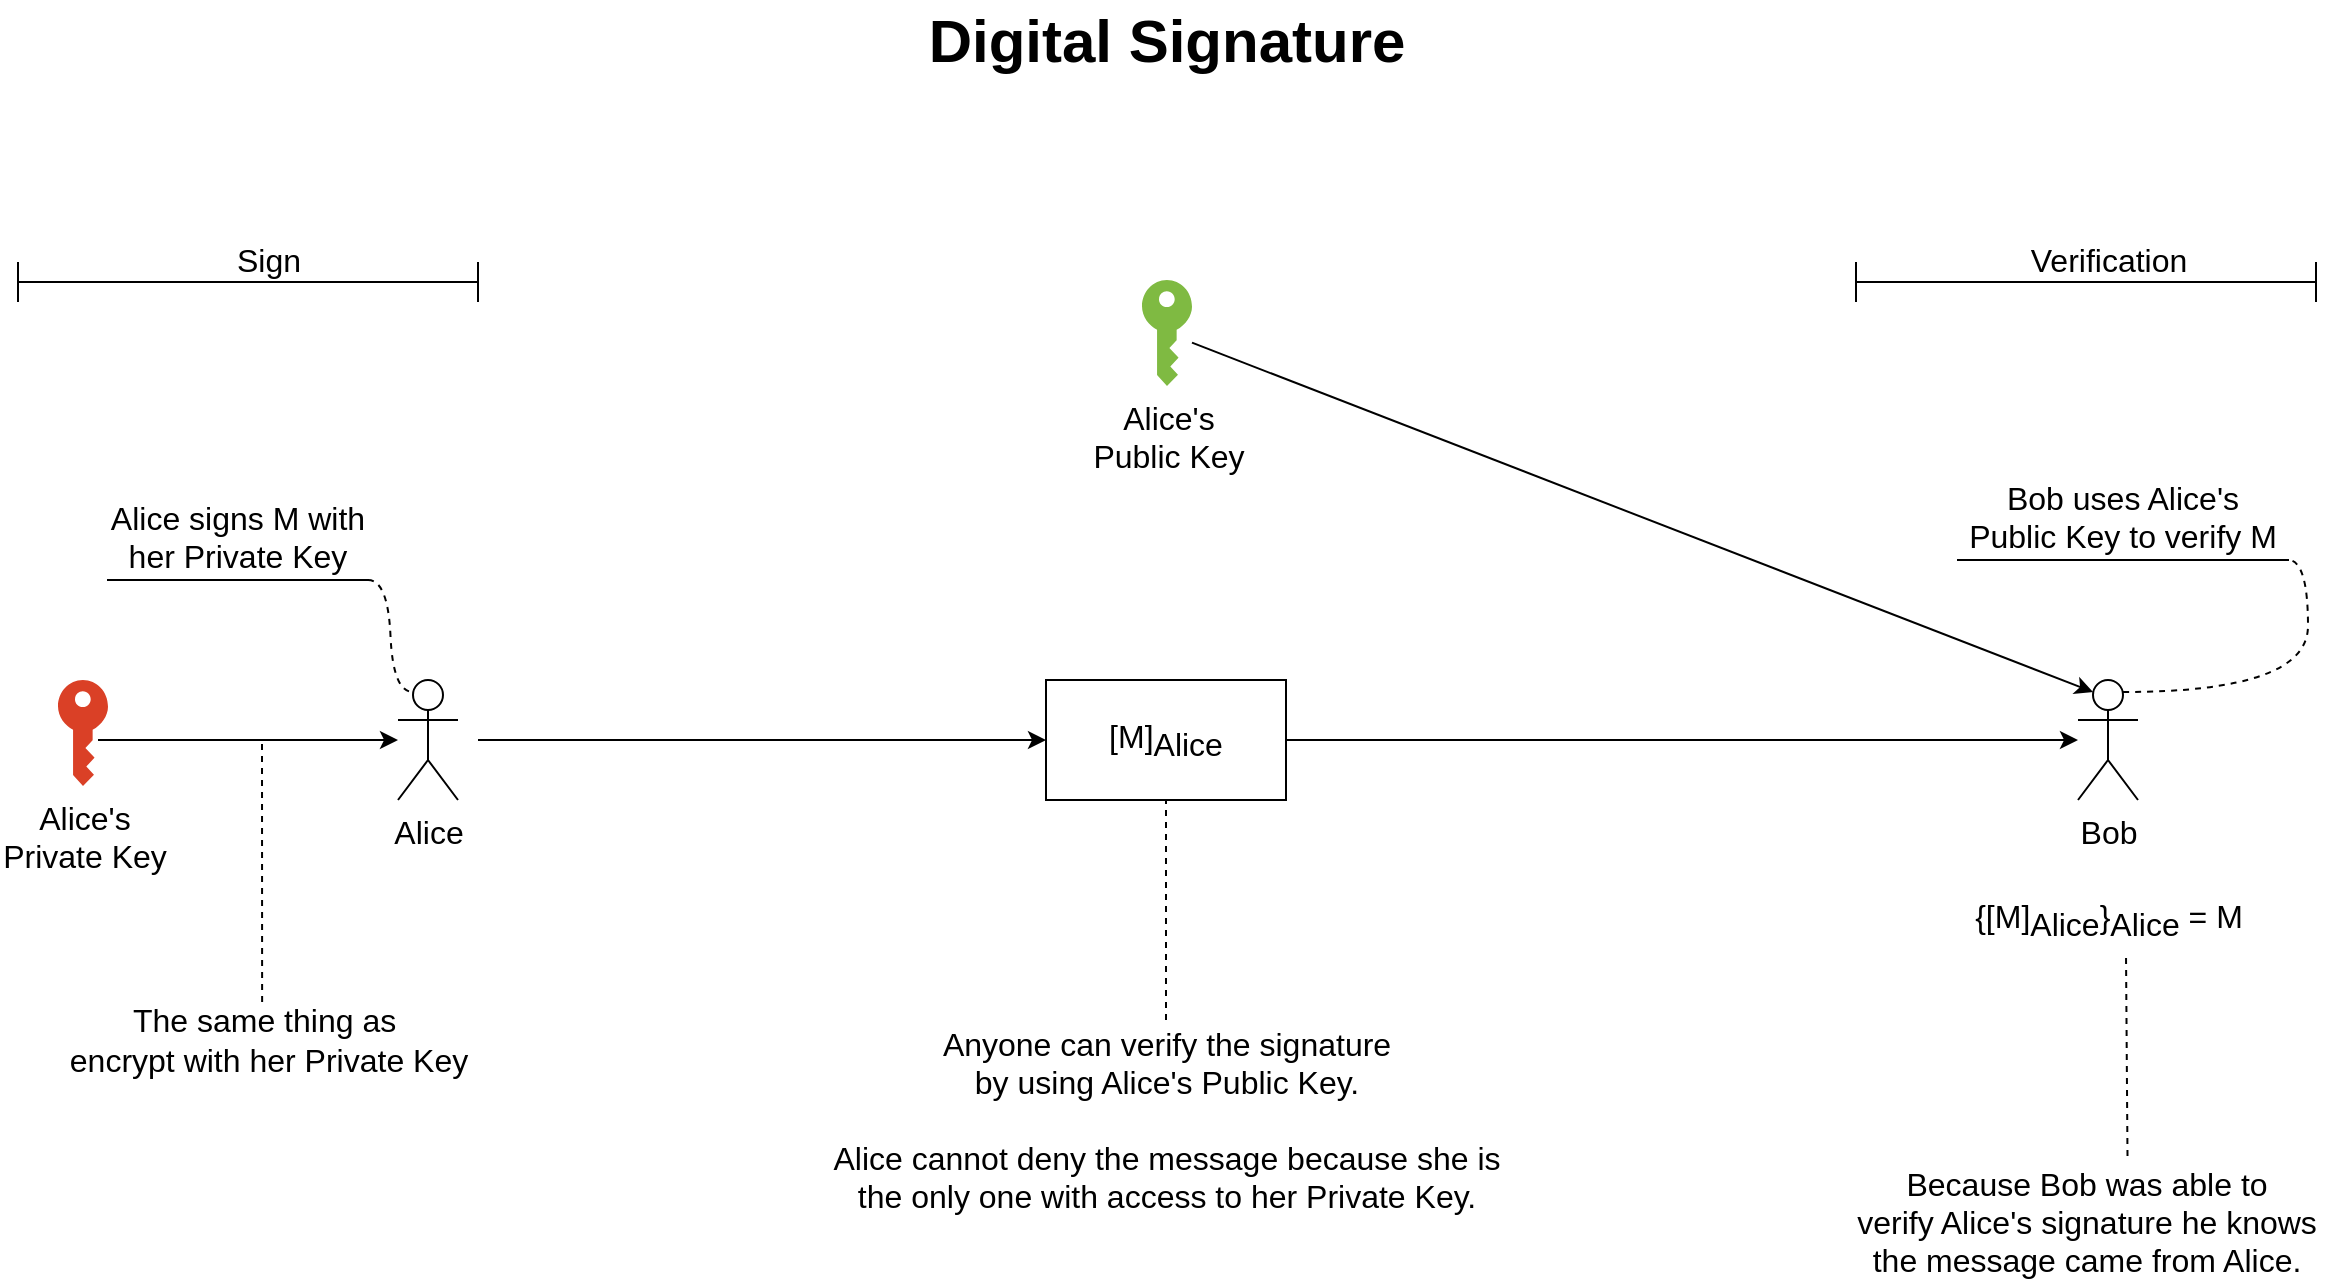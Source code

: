 <mxfile version="12.5.8" type="github">
  <diagram id="FFd1XqcRoBSRBbn-Ny9c" name="Page-1">
    <mxGraphModel dx="1422" dy="745" grid="1" gridSize="10" guides="1" tooltips="1" connect="1" arrows="1" fold="1" page="1" pageScale="1" pageWidth="1169" pageHeight="827" math="0" shadow="0">
      <root>
        <mxCell id="0"/>
        <mxCell id="1" parent="0"/>
        <mxCell id="fFfQomM4RcmljjM8Dg_y-1" value="Digital Signature" style="text;html=1;align=center;verticalAlign=middle;resizable=0;points=[];autosize=1;fontSize=30;fontStyle=1" parent="1" vertex="1">
          <mxGeometry x="459" y="20" width="250" height="40" as="geometry"/>
        </mxCell>
        <mxCell id="IH-IT71rxQI0cDf8x-Qy-3" value="Alice" style="shape=umlActor;verticalLabelPosition=bottom;labelBackgroundColor=#ffffff;verticalAlign=top;html=1;outlineConnect=0;fontSize=16;" vertex="1" parent="1">
          <mxGeometry x="200" y="360" width="30" height="60" as="geometry"/>
        </mxCell>
        <mxCell id="IH-IT71rxQI0cDf8x-Qy-4" value="Bob" style="shape=umlActor;verticalLabelPosition=bottom;labelBackgroundColor=#ffffff;verticalAlign=top;html=1;outlineConnect=0;fontSize=16;" vertex="1" parent="1">
          <mxGeometry x="1040" y="360" width="30" height="60" as="geometry"/>
        </mxCell>
        <mxCell id="IH-IT71rxQI0cDf8x-Qy-6" value="Alice&#39;s&lt;br style=&quot;font-size: 16px;&quot;&gt;Private Key" style="pointerEvents=1;shadow=0;dashed=0;html=1;strokeColor=none;labelPosition=center;verticalLabelPosition=bottom;verticalAlign=top;outlineConnect=0;align=center;shape=mxgraph.office.security.key_permissions;fillColor=#DA4026;fontSize=16;" vertex="1" parent="1">
          <mxGeometry x="30" y="360" width="25" height="53" as="geometry"/>
        </mxCell>
        <mxCell id="IH-IT71rxQI0cDf8x-Qy-7" value="Alice&#39;s&lt;br style=&quot;font-size: 16px;&quot;&gt;Public Key" style="pointerEvents=1;shadow=0;dashed=0;html=1;strokeColor=none;labelPosition=center;verticalLabelPosition=bottom;verticalAlign=top;outlineConnect=0;align=center;shape=mxgraph.office.security.key_permissions;fillColor=#7FBA42;fontSize=16;" vertex="1" parent="1">
          <mxGeometry x="572" y="160" width="25" height="53" as="geometry"/>
        </mxCell>
        <mxCell id="IH-IT71rxQI0cDf8x-Qy-9" value="[M]&lt;sub style=&quot;font-size: 16px;&quot;&gt;Alice&lt;/sub&gt;" style="rounded=0;whiteSpace=wrap;html=1;fontSize=16;" vertex="1" parent="1">
          <mxGeometry x="524" y="360" width="120" height="60" as="geometry"/>
        </mxCell>
        <mxCell id="IH-IT71rxQI0cDf8x-Qy-10" value="" style="endArrow=classic;html=1;fontSize=16;" edge="1" parent="1">
          <mxGeometry width="50" height="50" relative="1" as="geometry">
            <mxPoint x="50" y="390" as="sourcePoint"/>
            <mxPoint x="200" y="390" as="targetPoint"/>
          </mxGeometry>
        </mxCell>
        <mxCell id="IH-IT71rxQI0cDf8x-Qy-11" value="" style="endArrow=classic;html=1;entryX=0;entryY=0.5;entryDx=0;entryDy=0;fontSize=16;" edge="1" parent="1" target="IH-IT71rxQI0cDf8x-Qy-9">
          <mxGeometry width="50" height="50" relative="1" as="geometry">
            <mxPoint x="240" y="390" as="sourcePoint"/>
            <mxPoint x="390" y="380" as="targetPoint"/>
          </mxGeometry>
        </mxCell>
        <mxCell id="IH-IT71rxQI0cDf8x-Qy-12" value="" style="endArrow=classic;html=1;entryX=0.25;entryY=0.1;entryDx=0;entryDy=0;entryPerimeter=0;fontSize=16;" edge="1" parent="1" source="IH-IT71rxQI0cDf8x-Qy-7" target="IH-IT71rxQI0cDf8x-Qy-4">
          <mxGeometry width="50" height="50" relative="1" as="geometry">
            <mxPoint x="10" y="520" as="sourcePoint"/>
            <mxPoint x="60" y="470" as="targetPoint"/>
          </mxGeometry>
        </mxCell>
        <mxCell id="IH-IT71rxQI0cDf8x-Qy-13" value="" style="endArrow=classic;html=1;exitX=1;exitY=0.5;exitDx=0;exitDy=0;fontSize=16;" edge="1" parent="1" source="IH-IT71rxQI0cDf8x-Qy-9">
          <mxGeometry width="50" height="50" relative="1" as="geometry">
            <mxPoint x="644" y="389.5" as="sourcePoint"/>
            <mxPoint x="1040" y="390" as="targetPoint"/>
          </mxGeometry>
        </mxCell>
        <mxCell id="IH-IT71rxQI0cDf8x-Qy-14" value="{[M]&lt;sub style=&quot;font-size: 16px;&quot;&gt;Alice&lt;/sub&gt;}&lt;sub style=&quot;font-size: 16px;&quot;&gt;Alice&lt;/sub&gt; = M" style="text;html=1;align=center;verticalAlign=middle;resizable=0;points=[];autosize=1;fontSize=16;" vertex="1" parent="1">
          <mxGeometry x="980" y="465" width="150" height="30" as="geometry"/>
        </mxCell>
        <mxCell id="IH-IT71rxQI0cDf8x-Qy-15" value="Alice signs M with her Private Key" style="whiteSpace=wrap;html=1;shape=partialRectangle;top=0;left=0;bottom=1;right=0;points=[[0,1],[1,1]];strokeColor=#000000;fillColor=none;align=center;verticalAlign=bottom;routingCenterY=0.5;snapToPoint=1;container=1;recursiveResize=0;autosize=1;treeFolding=1;treeMoving=1;fontSize=16;" vertex="1" parent="1">
          <mxGeometry x="55" y="290" width="130" height="20" as="geometry"/>
        </mxCell>
        <mxCell id="IH-IT71rxQI0cDf8x-Qy-16" value="" style="edgeStyle=entityRelationEdgeStyle;startArrow=none;endArrow=none;segment=10;curved=1;fontSize=16;exitX=1;exitY=1;exitDx=0;exitDy=0;entryX=0.25;entryY=0.1;entryDx=0;entryDy=0;entryPerimeter=0;dashed=1;" edge="1" target="IH-IT71rxQI0cDf8x-Qy-3" parent="1" source="IH-IT71rxQI0cDf8x-Qy-15">
          <mxGeometry relative="1" as="geometry">
            <mxPoint x="200" y="370" as="sourcePoint"/>
            <mxPoint x="260" y="340" as="targetPoint"/>
          </mxGeometry>
        </mxCell>
        <mxCell id="IH-IT71rxQI0cDf8x-Qy-17" value="The same thing as&amp;nbsp;&lt;br&gt;encrypt with her Private Key" style="text;html=1;align=center;verticalAlign=middle;resizable=0;points=[];autosize=1;fontSize=16;" vertex="1" parent="1">
          <mxGeometry x="30" y="520" width="210" height="40" as="geometry"/>
        </mxCell>
        <mxCell id="IH-IT71rxQI0cDf8x-Qy-18" value="" style="endArrow=none;dashed=1;html=1;fontSize=16;exitX=0.486;exitY=0.025;exitDx=0;exitDy=0;exitPerimeter=0;" edge="1" parent="1" source="IH-IT71rxQI0cDf8x-Qy-17">
          <mxGeometry width="50" height="50" relative="1" as="geometry">
            <mxPoint x="10" y="630" as="sourcePoint"/>
            <mxPoint x="132" y="390" as="targetPoint"/>
          </mxGeometry>
        </mxCell>
        <mxCell id="IH-IT71rxQI0cDf8x-Qy-19" value="Bob uses Alice&#39;s Public Key to verify M" style="whiteSpace=wrap;html=1;shape=partialRectangle;top=0;left=0;bottom=1;right=0;points=[[0,1],[1,1]];strokeColor=#000000;fillColor=none;align=center;verticalAlign=bottom;routingCenterY=0.5;snapToPoint=1;container=1;recursiveResize=0;autosize=1;treeFolding=1;treeMoving=1;fontSize=16;" vertex="1" parent="1">
          <mxGeometry x="980" y="280" width="165" height="20" as="geometry"/>
        </mxCell>
        <mxCell id="IH-IT71rxQI0cDf8x-Qy-20" value="" style="edgeStyle=entityRelationEdgeStyle;startArrow=none;endArrow=none;segment=10;curved=1;dashed=1;fontSize=16;exitX=0.75;exitY=0.1;exitDx=0;exitDy=0;exitPerimeter=0;" edge="1" target="IH-IT71rxQI0cDf8x-Qy-19" parent="1" source="IH-IT71rxQI0cDf8x-Qy-4">
          <mxGeometry relative="1" as="geometry">
            <mxPoint x="1000" y="310" as="sourcePoint"/>
          </mxGeometry>
        </mxCell>
        <mxCell id="IH-IT71rxQI0cDf8x-Qy-21" value="Because Bob was able to&lt;br&gt;verify Alice&#39;s signature he knows &lt;br&gt;the message came from Alice." style="text;html=1;align=center;verticalAlign=middle;resizable=0;points=[];autosize=1;fontSize=16;" vertex="1" parent="1">
          <mxGeometry x="919" y="601" width="250" height="60" as="geometry"/>
        </mxCell>
        <mxCell id="IH-IT71rxQI0cDf8x-Qy-22" value="" style="endArrow=none;dashed=1;html=1;fontSize=16;exitX=0.583;exitY=-0.05;exitDx=0;exitDy=0;exitPerimeter=0;entryX=0.56;entryY=1.033;entryDx=0;entryDy=0;entryPerimeter=0;" edge="1" parent="1" source="IH-IT71rxQI0cDf8x-Qy-21" target="IH-IT71rxQI0cDf8x-Qy-14">
          <mxGeometry width="50" height="50" relative="1" as="geometry">
            <mxPoint x="1020" y="760" as="sourcePoint"/>
            <mxPoint x="1070" y="710" as="targetPoint"/>
          </mxGeometry>
        </mxCell>
        <mxCell id="IH-IT71rxQI0cDf8x-Qy-23" value="Anyone can verify the signature &lt;br&gt;by using Alice&#39;s Public Key.&lt;br&gt;&lt;br&gt;Alice cannot deny the message because she is &lt;br&gt;the only one with access to her Private Key." style="text;html=1;align=center;verticalAlign=middle;resizable=0;points=[];autosize=1;fontSize=16;" vertex="1" parent="1">
          <mxGeometry x="409" y="530" width="350" height="100" as="geometry"/>
        </mxCell>
        <mxCell id="IH-IT71rxQI0cDf8x-Qy-24" value="" style="endArrow=none;dashed=1;html=1;fontSize=16;entryX=0.5;entryY=1;entryDx=0;entryDy=0;" edge="1" parent="1" source="IH-IT71rxQI0cDf8x-Qy-23" target="IH-IT71rxQI0cDf8x-Qy-9">
          <mxGeometry width="50" height="50" relative="1" as="geometry">
            <mxPoint x="10" y="730" as="sourcePoint"/>
            <mxPoint x="60" y="680" as="targetPoint"/>
          </mxGeometry>
        </mxCell>
        <mxCell id="IH-IT71rxQI0cDf8x-Qy-25" value="" style="shape=crossbar;whiteSpace=wrap;html=1;rounded=1;fontSize=16;" vertex="1" parent="1">
          <mxGeometry x="10" y="151" width="230" height="20" as="geometry"/>
        </mxCell>
        <mxCell id="IH-IT71rxQI0cDf8x-Qy-27" value="Sign" style="text;html=1;align=center;verticalAlign=middle;resizable=0;points=[];autosize=1;fontSize=16;" vertex="1" parent="1">
          <mxGeometry x="110" y="140" width="50" height="20" as="geometry"/>
        </mxCell>
        <mxCell id="IH-IT71rxQI0cDf8x-Qy-28" value="" style="shape=crossbar;whiteSpace=wrap;html=1;rounded=1;fontSize=16;" vertex="1" parent="1">
          <mxGeometry x="929" y="151" width="230" height="20" as="geometry"/>
        </mxCell>
        <mxCell id="IH-IT71rxQI0cDf8x-Qy-29" value="Verification" style="text;html=1;align=center;verticalAlign=middle;resizable=0;points=[];autosize=1;fontSize=16;" vertex="1" parent="1">
          <mxGeometry x="1010" y="140" width="90" height="20" as="geometry"/>
        </mxCell>
      </root>
    </mxGraphModel>
  </diagram>
</mxfile>
